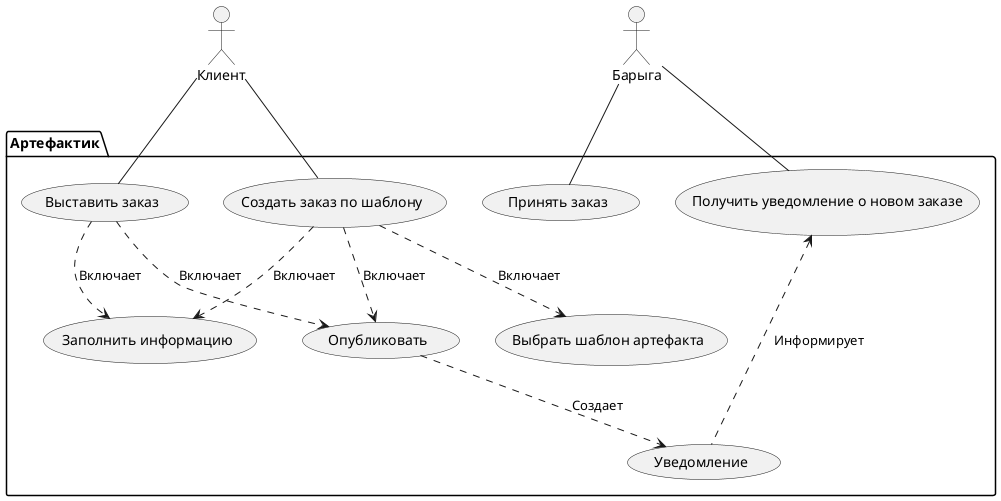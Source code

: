 @startuml
actor Клиент as Client
actor Барыга as Sidor

package "Артефактик" {
    usecase "Выставить заказ" as Order
    usecase "Заполнить информацию" as Info
    usecase "Опубликовать" as Pub

    usecase "Создать заказ по шаблону" as TemaplateOrder
    usecase "Выбрать шаблон артефакта" as Temaplate

    Order ..> Info : "Включает"
    Order ..> Pub : "Включает"
    
    TemaplateOrder ..> Temaplate : "Включает"
    TemaplateOrder .> Info : "Включает"
    TemaplateOrder ..> Pub : "Включает" 

    usecase "Принять заказ" as AcceptOrder
    usecase "Уведомление" as Notice
    usecase "Получить уведомление о новом заказе" as NoticeOrder

    Pub ..> Notice : "Создает"
    NoticeOrder <... Notice : "Информирует"
}

Client -- Order
Client -- TemaplateOrder
Sidor -- AcceptOrder
Sidor -- NoticeOrder
@enduml